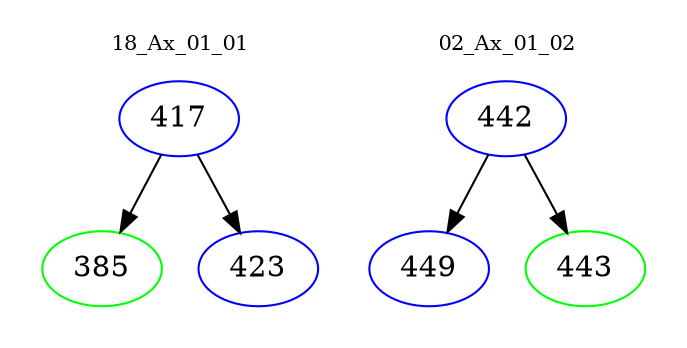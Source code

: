 digraph{
subgraph cluster_0 {
color = white
label = "18_Ax_01_01";
fontsize=10;
T0_417 [label="417", color="blue"]
T0_417 -> T0_385 [color="black"]
T0_385 [label="385", color="green"]
T0_417 -> T0_423 [color="black"]
T0_423 [label="423", color="blue"]
}
subgraph cluster_1 {
color = white
label = "02_Ax_01_02";
fontsize=10;
T1_442 [label="442", color="blue"]
T1_442 -> T1_449 [color="black"]
T1_449 [label="449", color="blue"]
T1_442 -> T1_443 [color="black"]
T1_443 [label="443", color="green"]
}
}
